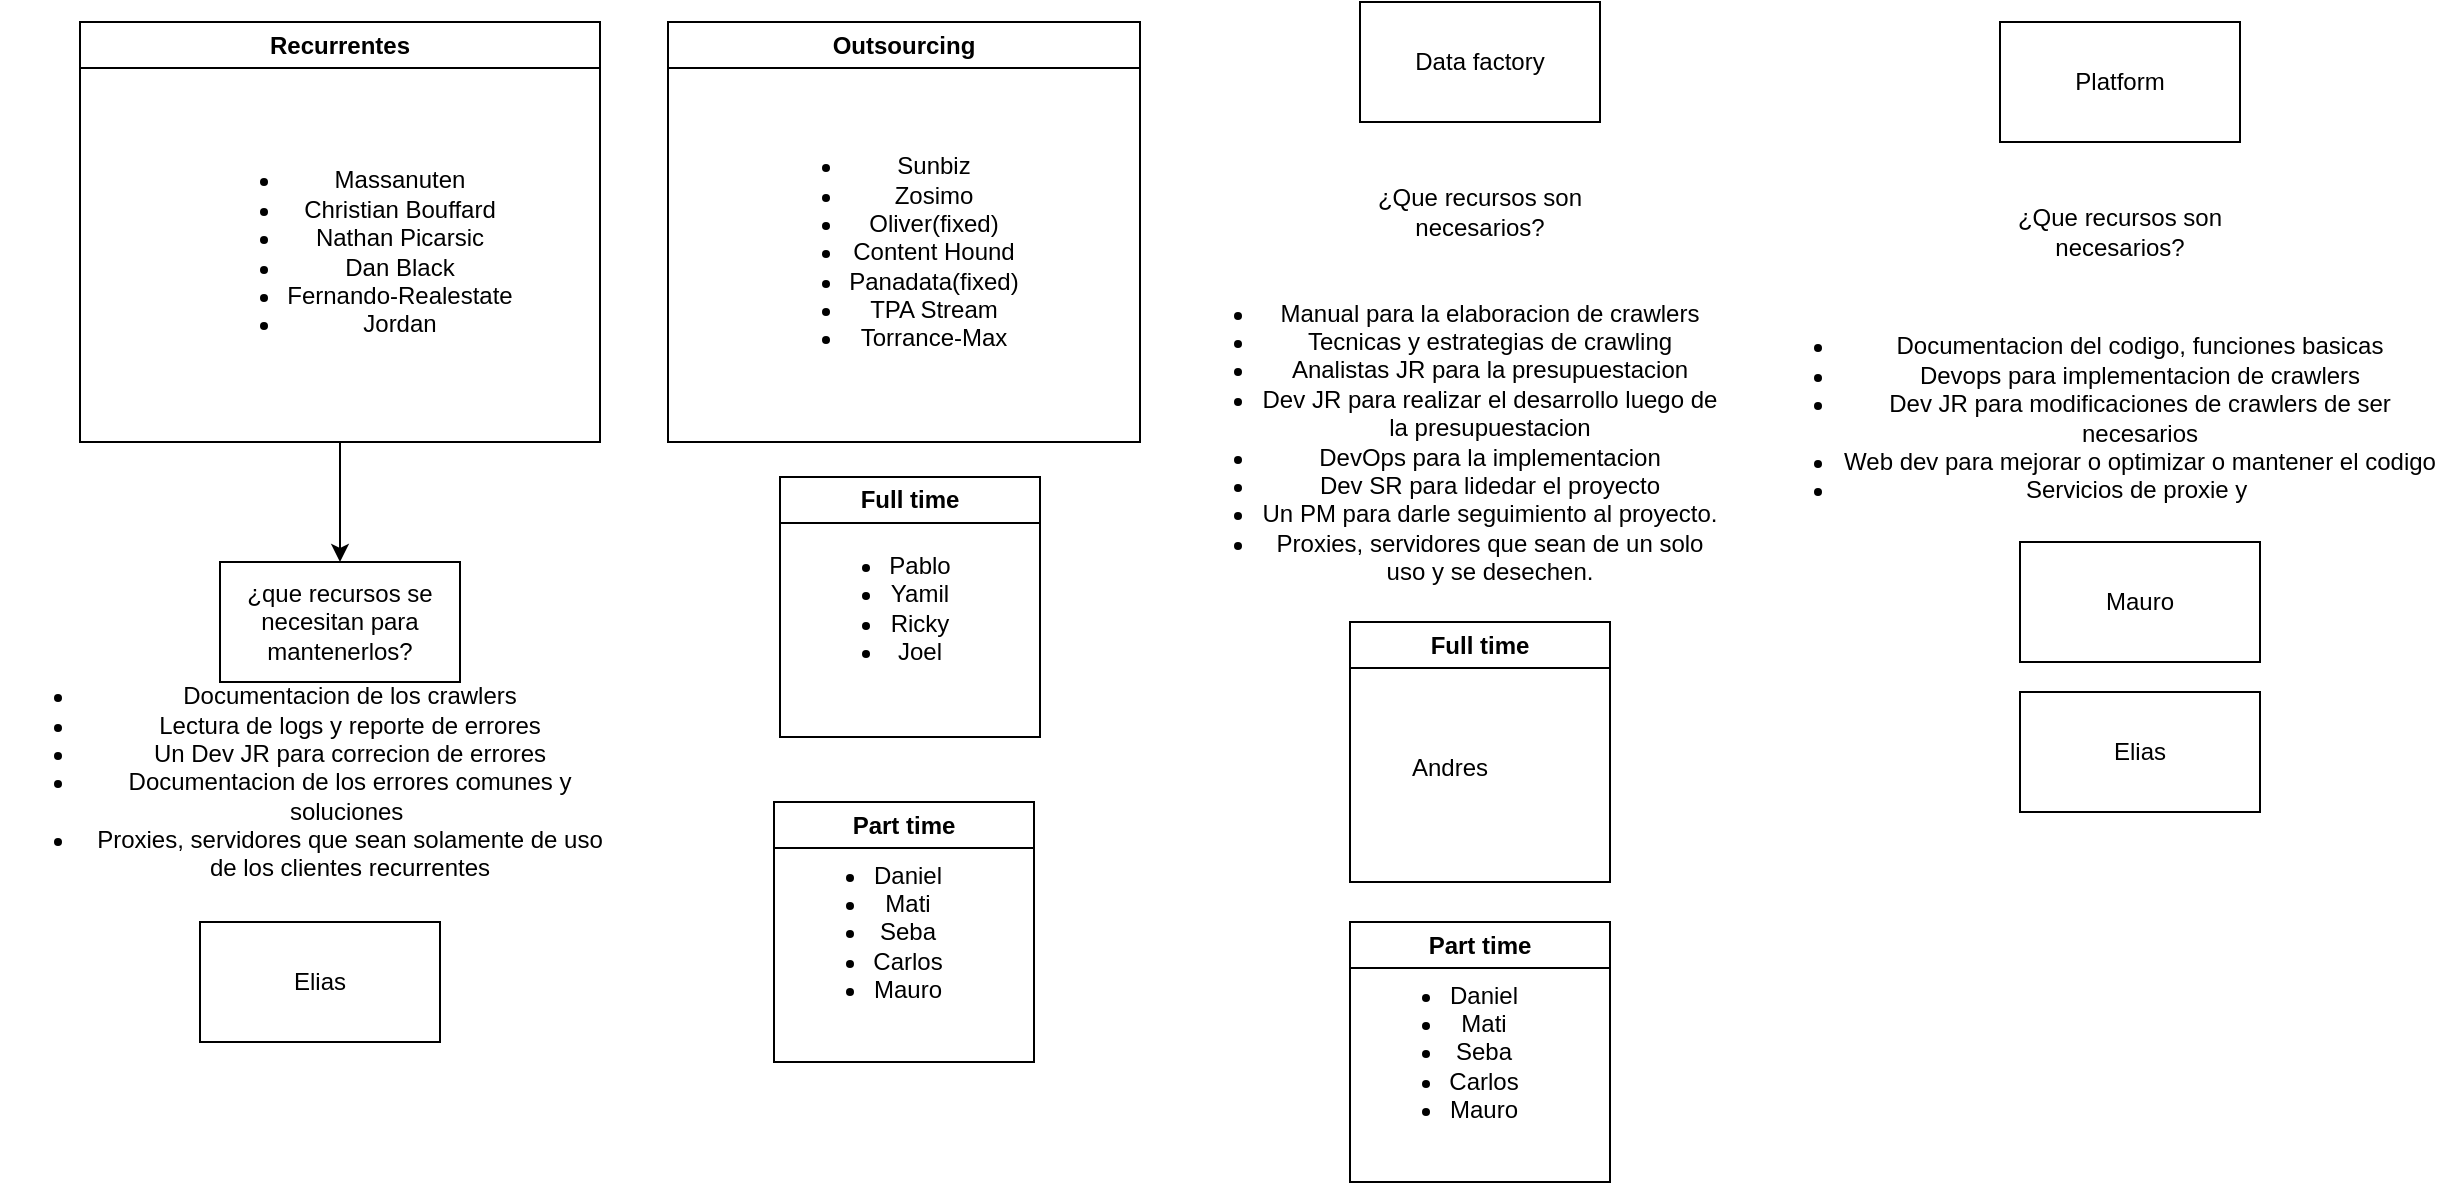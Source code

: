 <mxfile version="20.6.2" type="github">
  <diagram id="h-Uzjyx9aiDMXFMbHH1c" name="Página-1">
    <mxGraphModel dx="2249" dy="794" grid="1" gridSize="10" guides="1" tooltips="1" connect="1" arrows="1" fold="1" page="1" pageScale="1" pageWidth="827" pageHeight="1169" math="0" shadow="0">
      <root>
        <mxCell id="0" />
        <mxCell id="1" parent="0" />
        <mxCell id="ti_FvRGkcxW3kPCKKKin-7" style="edgeStyle=orthogonalEdgeStyle;rounded=0;orthogonalLoop=1;jettySize=auto;html=1;" edge="1" parent="1" source="ti_FvRGkcxW3kPCKKKin-1">
          <mxGeometry relative="1" as="geometry">
            <mxPoint x="150" y="310" as="targetPoint" />
          </mxGeometry>
        </mxCell>
        <mxCell id="ti_FvRGkcxW3kPCKKKin-1" value="Recurrentes" style="swimlane;whiteSpace=wrap;html=1;" vertex="1" parent="1">
          <mxGeometry x="20" y="40" width="260" height="210" as="geometry" />
        </mxCell>
        <mxCell id="ti_FvRGkcxW3kPCKKKin-2" value="&lt;ul&gt;&lt;li&gt;Massanuten&lt;/li&gt;&lt;li&gt;Christian Bouffard&lt;/li&gt;&lt;li&gt;Nathan Picarsic&lt;/li&gt;&lt;li&gt;Dan Black&lt;/li&gt;&lt;li&gt;Fernando-Realestate&lt;/li&gt;&lt;li&gt;Jordan&lt;/li&gt;&lt;/ul&gt;" style="text;html=1;strokeColor=none;fillColor=none;align=center;verticalAlign=middle;whiteSpace=wrap;rounded=0;" vertex="1" parent="ti_FvRGkcxW3kPCKKKin-1">
          <mxGeometry x="20" y="50" width="240" height="130" as="geometry" />
        </mxCell>
        <mxCell id="ti_FvRGkcxW3kPCKKKin-3" value="Outsourcing" style="swimlane;whiteSpace=wrap;html=1;" vertex="1" parent="1">
          <mxGeometry x="314" y="40" width="236" height="210" as="geometry" />
        </mxCell>
        <mxCell id="ti_FvRGkcxW3kPCKKKin-4" value="&lt;ul&gt;&lt;li&gt;Sunbiz&lt;/li&gt;&lt;li&gt;Zosimo&lt;/li&gt;&lt;li&gt;Oliver(fixed)&lt;/li&gt;&lt;li&gt;Content Hound&lt;/li&gt;&lt;li&gt;Panadata(fixed)&lt;/li&gt;&lt;li&gt;TPA Stream&lt;/li&gt;&lt;li&gt;Torrance-Max&lt;/li&gt;&lt;/ul&gt;" style="text;html=1;strokeColor=none;fillColor=none;align=center;verticalAlign=middle;whiteSpace=wrap;rounded=0;" vertex="1" parent="ti_FvRGkcxW3kPCKKKin-3">
          <mxGeometry x="16" y="40" width="194" height="150" as="geometry" />
        </mxCell>
        <mxCell id="ti_FvRGkcxW3kPCKKKin-5" value="Data factory" style="rounded=0;whiteSpace=wrap;html=1;" vertex="1" parent="1">
          <mxGeometry x="660" y="30" width="120" height="60" as="geometry" />
        </mxCell>
        <mxCell id="ti_FvRGkcxW3kPCKKKin-6" value="Platform" style="rounded=0;whiteSpace=wrap;html=1;" vertex="1" parent="1">
          <mxGeometry x="980" y="40" width="120" height="60" as="geometry" />
        </mxCell>
        <mxCell id="ti_FvRGkcxW3kPCKKKin-8" value="¿que recursos se necesitan para mantenerlos?" style="rounded=0;whiteSpace=wrap;html=1;" vertex="1" parent="1">
          <mxGeometry x="90" y="310" width="120" height="60" as="geometry" />
        </mxCell>
        <mxCell id="ti_FvRGkcxW3kPCKKKin-9" value="&lt;ul&gt;&lt;li&gt;Documentacion de los crawlers&lt;/li&gt;&lt;li&gt;Lectura de logs y reporte de errores&lt;/li&gt;&lt;li&gt;Un Dev JR para correcion de errores&lt;/li&gt;&lt;li&gt;Documentacion de los errores comunes y soluciones&amp;nbsp;&lt;/li&gt;&lt;li&gt;Proxies, servidores que sean solamente de uso de los clientes recurrentes&lt;/li&gt;&lt;/ul&gt;" style="text;html=1;strokeColor=none;fillColor=none;align=center;verticalAlign=middle;whiteSpace=wrap;rounded=0;" vertex="1" parent="1">
          <mxGeometry x="-20" y="300" width="310" height="240" as="geometry" />
        </mxCell>
        <mxCell id="ti_FvRGkcxW3kPCKKKin-11" value="¿Que recursos son necesarios?" style="text;html=1;strokeColor=none;fillColor=none;align=center;verticalAlign=middle;whiteSpace=wrap;rounded=0;" vertex="1" parent="1">
          <mxGeometry x="650" y="105" width="140" height="60" as="geometry" />
        </mxCell>
        <mxCell id="ti_FvRGkcxW3kPCKKKin-12" value="¿Que recursos son necesarios?" style="text;html=1;strokeColor=none;fillColor=none;align=center;verticalAlign=middle;whiteSpace=wrap;rounded=0;" vertex="1" parent="1">
          <mxGeometry x="970" y="115" width="140" height="60" as="geometry" />
        </mxCell>
        <mxCell id="ti_FvRGkcxW3kPCKKKin-13" value="&lt;ul&gt;&lt;li&gt;Manual para la elaboracion de crawlers&lt;/li&gt;&lt;li&gt;Tecnicas y estrategias de crawling&lt;/li&gt;&lt;li&gt;Analistas JR para la presupuestacion&lt;/li&gt;&lt;li&gt;Dev JR para realizar el desarrollo luego de la presupuestacion&lt;/li&gt;&lt;li&gt;DevOps para la implementacion&lt;/li&gt;&lt;li&gt;Dev SR para lidedar el proyecto&lt;/li&gt;&lt;li&gt;Un PM para darle seguimiento al proyecto.&lt;/li&gt;&lt;li&gt;Proxies, servidores que sean de un solo uso y se desechen.&lt;/li&gt;&lt;/ul&gt;" style="text;html=1;strokeColor=none;fillColor=none;align=center;verticalAlign=middle;whiteSpace=wrap;rounded=0;" vertex="1" parent="1">
          <mxGeometry x="570" y="175" width="270" height="150" as="geometry" />
        </mxCell>
        <mxCell id="ti_FvRGkcxW3kPCKKKin-14" value="&lt;ul&gt;&lt;li&gt;Documentacion del codigo, funciones basicas&lt;/li&gt;&lt;li&gt;Devops para implementacion de crawlers&lt;/li&gt;&lt;li&gt;Dev JR para modificaciones de crawlers de ser necesarios&lt;/li&gt;&lt;li&gt;Web dev para mejorar o optimizar o mantener el codigo&lt;/li&gt;&lt;li&gt;Servicios de proxie y&amp;nbsp;&lt;/li&gt;&lt;/ul&gt;" style="text;html=1;strokeColor=none;fillColor=none;align=center;verticalAlign=middle;whiteSpace=wrap;rounded=0;" vertex="1" parent="1">
          <mxGeometry x="860" y="140" width="340" height="195" as="geometry" />
        </mxCell>
        <mxCell id="ti_FvRGkcxW3kPCKKKin-16" value="&lt;ul&gt;&lt;li&gt;Pablo&lt;/li&gt;&lt;li&gt;Yamil&lt;/li&gt;&lt;li&gt;Ricky&lt;/li&gt;&lt;li&gt;Joel&lt;/li&gt;&lt;/ul&gt;" style="text;html=1;strokeColor=none;fillColor=none;align=center;verticalAlign=middle;whiteSpace=wrap;rounded=0;" vertex="1" parent="1">
          <mxGeometry x="360" y="305" width="120" height="55" as="geometry" />
        </mxCell>
        <mxCell id="ti_FvRGkcxW3kPCKKKin-17" value="Elias" style="rounded=0;whiteSpace=wrap;html=1;" vertex="1" parent="1">
          <mxGeometry x="80" y="490" width="120" height="60" as="geometry" />
        </mxCell>
        <mxCell id="ti_FvRGkcxW3kPCKKKin-18" value="Full time" style="swimlane;whiteSpace=wrap;html=1;" vertex="1" parent="1">
          <mxGeometry x="370" y="267.5" width="130" height="130" as="geometry" />
        </mxCell>
        <mxCell id="ti_FvRGkcxW3kPCKKKin-19" value="Part time" style="swimlane;whiteSpace=wrap;html=1;" vertex="1" parent="1">
          <mxGeometry x="367" y="430" width="130" height="130" as="geometry" />
        </mxCell>
        <mxCell id="ti_FvRGkcxW3kPCKKKin-20" value="&lt;ul&gt;&lt;li&gt;Daniel&lt;/li&gt;&lt;li&gt;Mati&lt;/li&gt;&lt;li&gt;Seba&lt;/li&gt;&lt;li&gt;Carlos&lt;/li&gt;&lt;li&gt;Mauro&lt;/li&gt;&lt;/ul&gt;" style="text;html=1;strokeColor=none;fillColor=none;align=center;verticalAlign=middle;whiteSpace=wrap;rounded=0;" vertex="1" parent="ti_FvRGkcxW3kPCKKKin-19">
          <mxGeometry x="17" y="50" width="60" height="30" as="geometry" />
        </mxCell>
        <mxCell id="ti_FvRGkcxW3kPCKKKin-21" value="Full time" style="swimlane;whiteSpace=wrap;html=1;" vertex="1" parent="1">
          <mxGeometry x="655" y="340" width="130" height="130" as="geometry" />
        </mxCell>
        <mxCell id="ti_FvRGkcxW3kPCKKKin-24" value="Andres" style="text;html=1;strokeColor=none;fillColor=none;align=center;verticalAlign=middle;whiteSpace=wrap;rounded=0;" vertex="1" parent="ti_FvRGkcxW3kPCKKKin-21">
          <mxGeometry x="20" y="57.5" width="60" height="30" as="geometry" />
        </mxCell>
        <mxCell id="ti_FvRGkcxW3kPCKKKin-28" value="Part time" style="swimlane;whiteSpace=wrap;html=1;" vertex="1" parent="1">
          <mxGeometry x="655" y="490" width="130" height="130" as="geometry" />
        </mxCell>
        <mxCell id="ti_FvRGkcxW3kPCKKKin-29" value="&lt;ul&gt;&lt;li&gt;Daniel&lt;/li&gt;&lt;li&gt;Mati&lt;/li&gt;&lt;li&gt;Seba&lt;/li&gt;&lt;li&gt;Carlos&lt;/li&gt;&lt;li&gt;Mauro&lt;/li&gt;&lt;/ul&gt;" style="text;html=1;strokeColor=none;fillColor=none;align=center;verticalAlign=middle;whiteSpace=wrap;rounded=0;" vertex="1" parent="ti_FvRGkcxW3kPCKKKin-28">
          <mxGeometry x="17" y="50" width="60" height="30" as="geometry" />
        </mxCell>
        <mxCell id="ti_FvRGkcxW3kPCKKKin-30" value="Mauro" style="rounded=0;whiteSpace=wrap;html=1;" vertex="1" parent="1">
          <mxGeometry x="990" y="300" width="120" height="60" as="geometry" />
        </mxCell>
        <mxCell id="ti_FvRGkcxW3kPCKKKin-31" value="Elias" style="rounded=0;whiteSpace=wrap;html=1;" vertex="1" parent="1">
          <mxGeometry x="990" y="375" width="120" height="60" as="geometry" />
        </mxCell>
      </root>
    </mxGraphModel>
  </diagram>
</mxfile>
